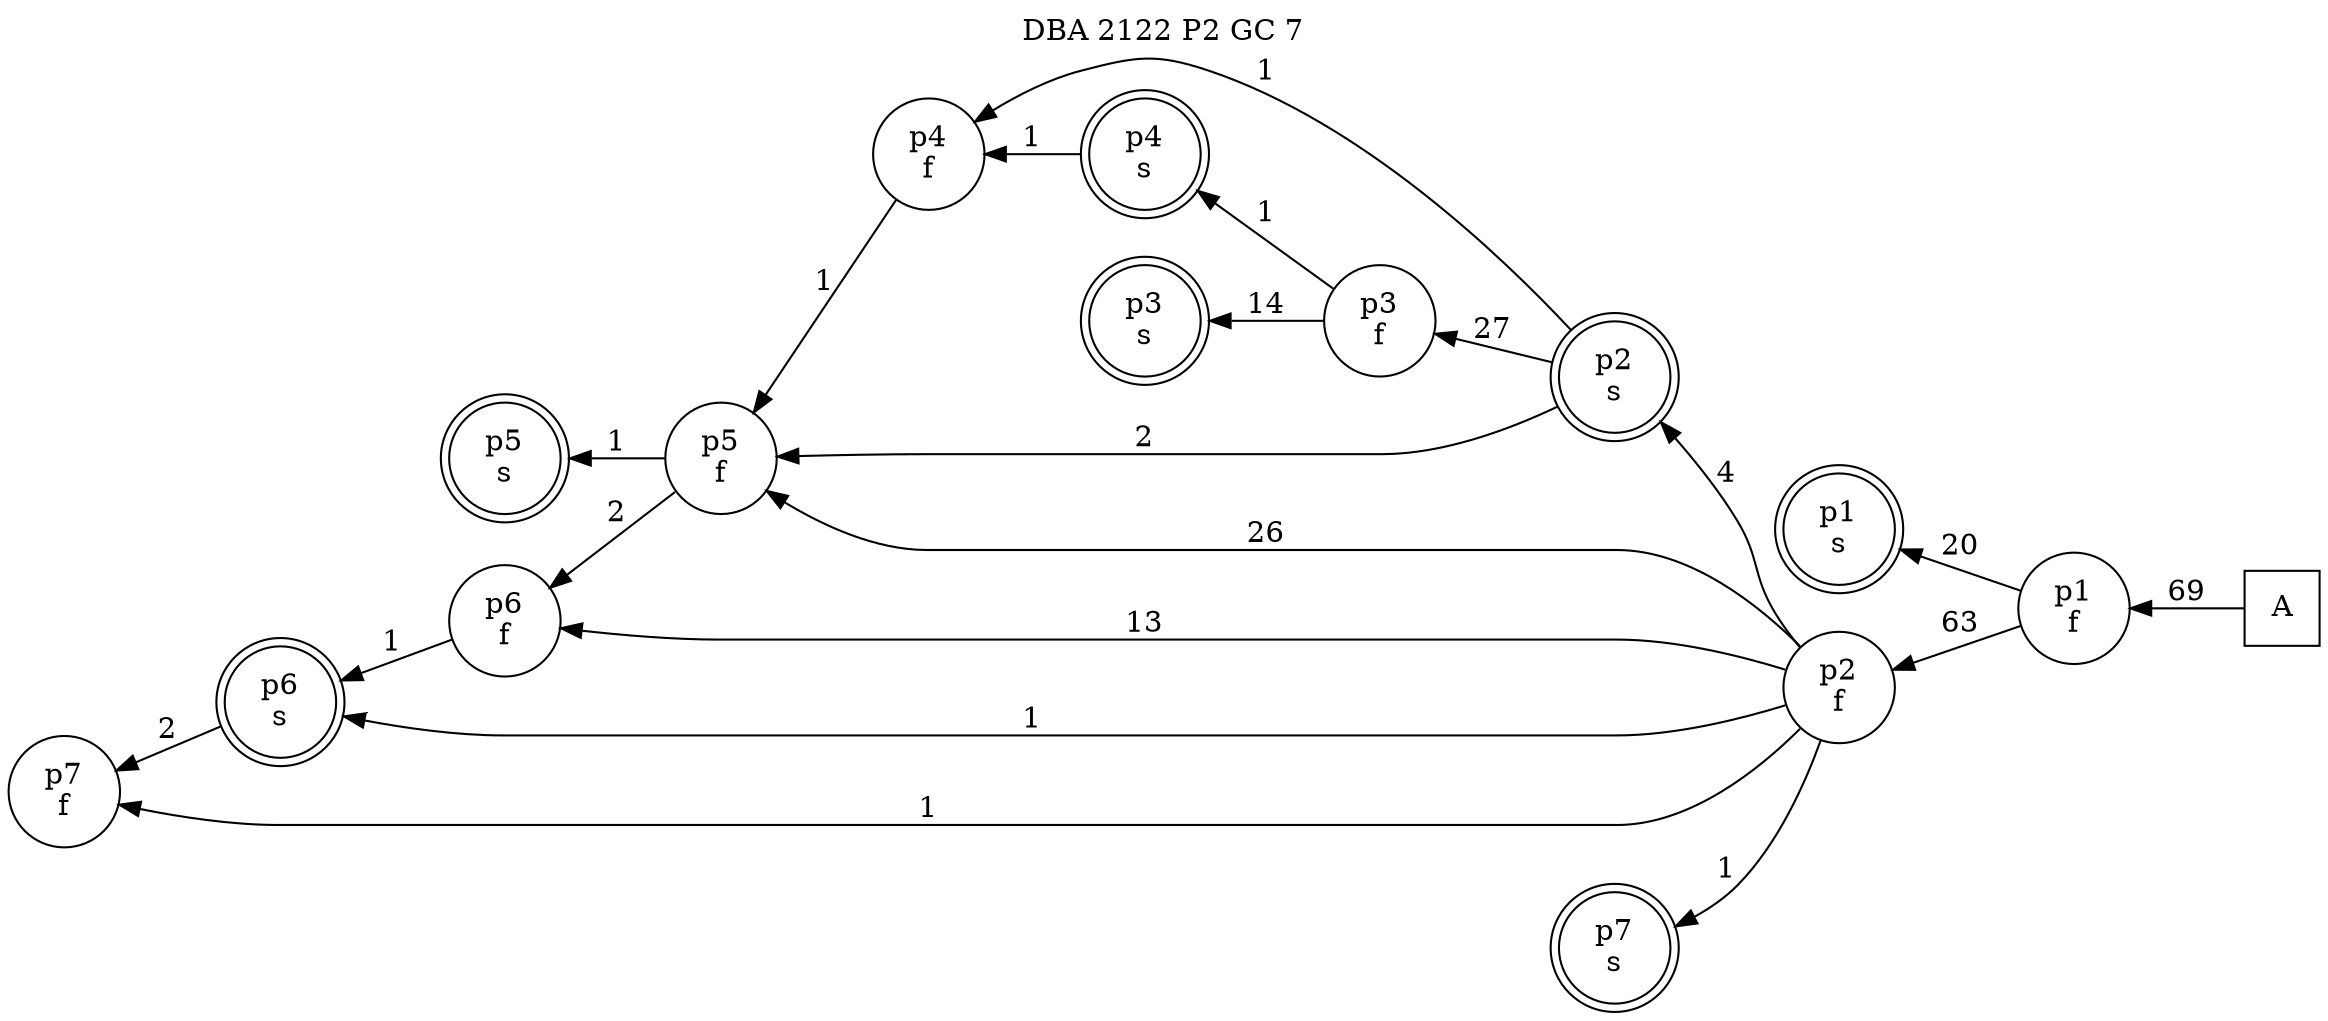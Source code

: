 digraph DBA_2122_P2_GC_7_GOOD {
labelloc="tl"
label= " DBA 2122 P2 GC 7 "
rankdir="RL";
"A" [shape="square" label="A"]
"p1_f" [shape="circle" label="p1
f"]
"p1_s" [shape="doublecircle" label="p1
s"]
"p2_f" [shape="circle" label="p2
f"]
"p2_s" [shape="doublecircle" label="p2
s"]
"p3_f" [shape="circle" label="p3
f"]
"p3_s" [shape="doublecircle" label="p3
s"]
"p5_f" [shape="circle" label="p5
f"]
"p4_f" [shape="circle" label="p4
f"]
"p6_f" [shape="circle" label="p6
f"]
"p5_s" [shape="doublecircle" label="p5
s"]
"p4_s" [shape="doublecircle" label="p4
s"]
"p6_s" [shape="doublecircle" label="p6
s"]
"p7_f" [shape="circle" label="p7
f"]
"p7_s" [shape="doublecircle" label="p7
s"]
"A" -> "p1_f" [ label=69]
"p1_f" -> "p1_s" [ label=20]
"p1_f" -> "p2_f" [ label=63]
"p2_f" -> "p2_s" [ label=4]
"p2_f" -> "p5_f" [ label=26]
"p2_f" -> "p6_f" [ label=13]
"p2_f" -> "p6_s" [ label=1]
"p2_f" -> "p7_f" [ label=1]
"p2_f" -> "p7_s" [ label=1]
"p2_s" -> "p3_f" [ label=27]
"p2_s" -> "p5_f" [ label=2]
"p2_s" -> "p4_f" [ label=1]
"p3_f" -> "p3_s" [ label=14]
"p3_f" -> "p4_s" [ label=1]
"p5_f" -> "p6_f" [ label=2]
"p5_f" -> "p5_s" [ label=1]
"p4_f" -> "p5_f" [ label=1]
"p6_f" -> "p6_s" [ label=1]
"p4_s" -> "p4_f" [ label=1]
"p6_s" -> "p7_f" [ label=2]
}
